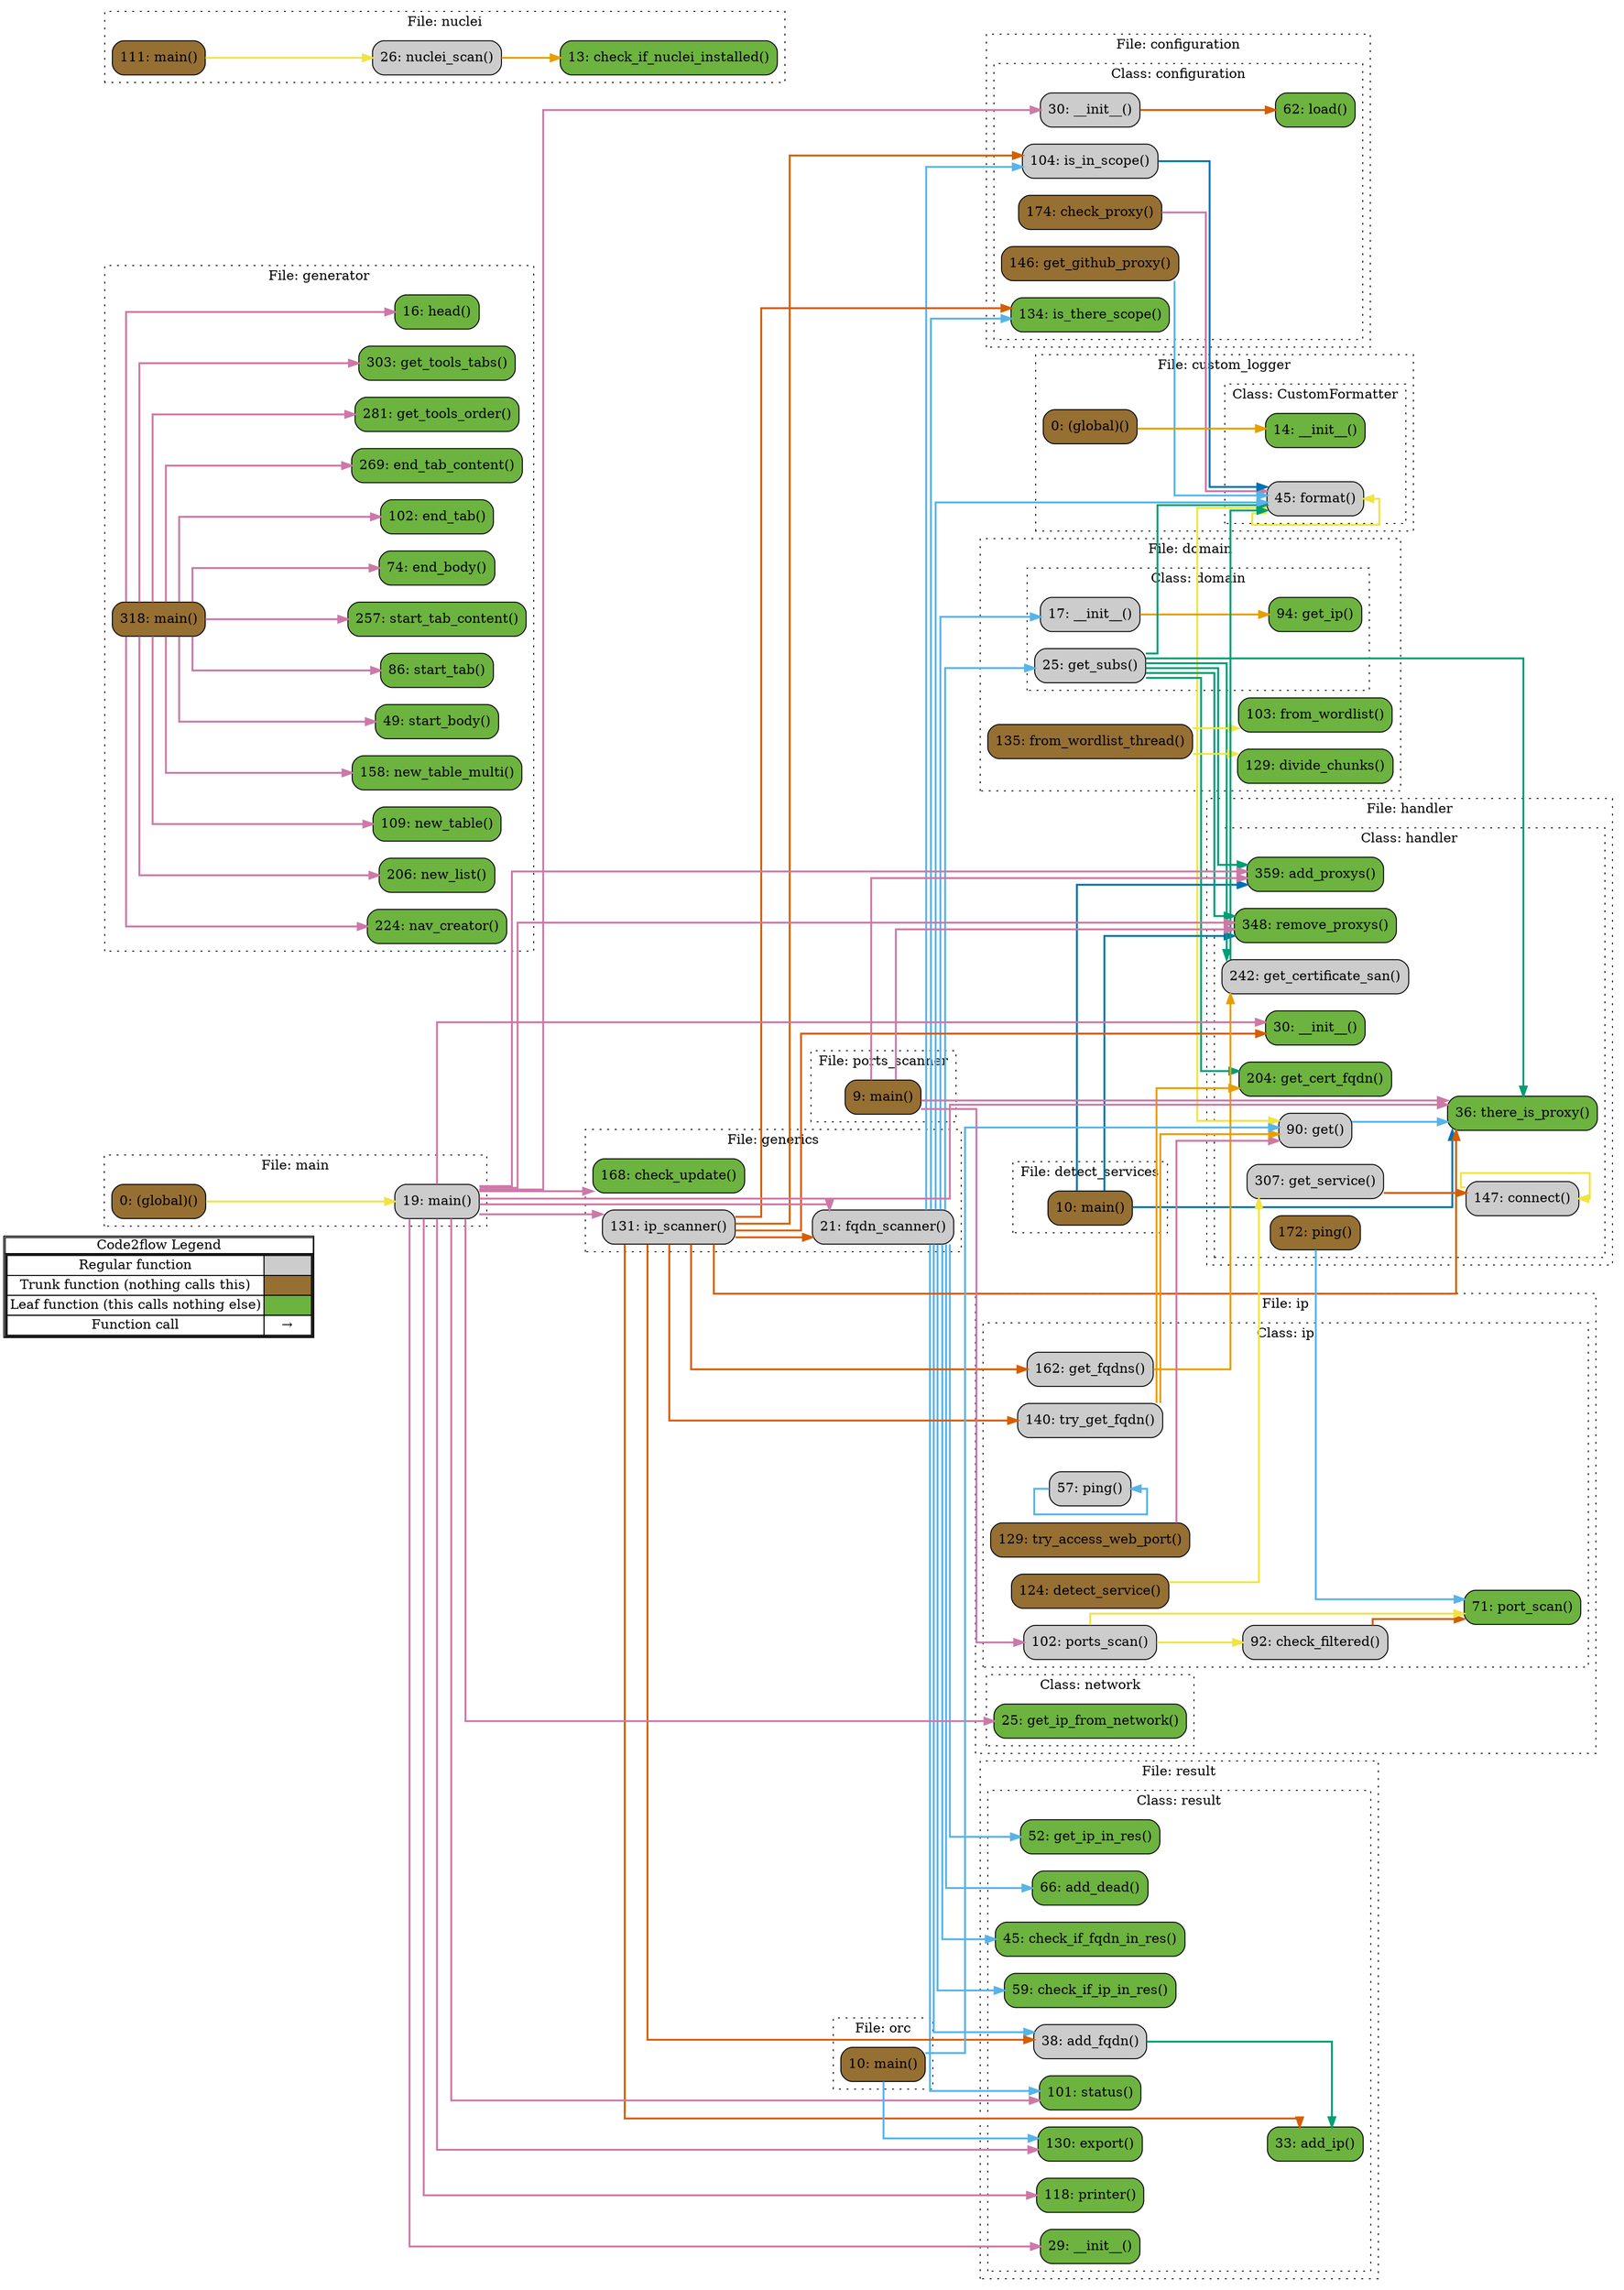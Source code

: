 digraph G {
concentrate=true;
splines="ortho";
rankdir="LR";
subgraph legend{
    rank = min;
    label = "legend";
    Legend [shape=none, margin=0, label = <
        <table cellspacing="0" cellpadding="0" border="1"><tr><td>Code2flow Legend</td></tr><tr><td>
        <table cellspacing="0">
        <tr><td>Regular function</td><td width="50px" bgcolor='#cccccc'></td></tr>
        <tr><td>Trunk function (nothing calls this)</td><td bgcolor='#966F33'></td></tr>
        <tr><td>Leaf function (this calls nothing else)</td><td bgcolor='#6db33f'></td></tr>
        <tr><td>Function call</td><td><font color='black'>&#8594;</font></td></tr>
        </table></td></tr></table>
        >];
}node_d8e6fe76 [label="30: __init__()" name="configuration::configuration.__init__" shape="rect" style="rounded,filled" fillcolor="#cccccc" ];
node_54843e07 [label="174: check_proxy()" name="configuration::configuration.check_proxy" shape="rect" style="rounded,filled" fillcolor="#966F33" ];
node_67c94a92 [label="146: get_github_proxy()" name="configuration::configuration.get_github_proxy" shape="rect" style="rounded,filled" fillcolor="#966F33" ];
node_f106ffdd [label="104: is_in_scope()" name="configuration::configuration.is_in_scope" shape="rect" style="rounded,filled" fillcolor="#cccccc" ];
node_3d57a0d9 [label="134: is_there_scope()" name="configuration::configuration.is_there_scope" shape="rect" style="rounded,filled" fillcolor="#6db33f" ];
node_e658bd56 [label="62: load()" name="configuration::configuration.load" shape="rect" style="rounded,filled" fillcolor="#6db33f" ];
node_0395d881 [label="0: (global)()" name="custom_logger::(global)" shape="rect" style="rounded,filled" fillcolor="#966F33" ];
node_5a1c2580 [label="14: __init__()" name="custom_logger::CustomFormatter.__init__" shape="rect" style="rounded,filled" fillcolor="#6db33f" ];
node_9ac38d04 [label="45: format()" name="custom_logger::CustomFormatter.format" shape="rect" style="rounded,filled" fillcolor="#cccccc" ];
node_c2a3ea15 [label="10: main()" name="detect_services::main" shape="rect" style="rounded,filled" fillcolor="#966F33" ];
node_2b6b75ea [label="129: divide_chunks()" name="domain::divide_chunks" shape="rect" style="rounded,filled" fillcolor="#6db33f" ];
node_d004d4f1 [label="17: __init__()" name="domain::domain.__init__" shape="rect" style="rounded,filled" fillcolor="#cccccc" ];
node_abf51229 [label="94: get_ip()" name="domain::domain.get_ip" shape="rect" style="rounded,filled" fillcolor="#6db33f" ];
node_2e1cec43 [label="25: get_subs()" name="domain::domain.get_subs" shape="rect" style="rounded,filled" fillcolor="#cccccc" ];
node_d152ced4 [label="103: from_wordlist()" name="domain::from_wordlist" shape="rect" style="rounded,filled" fillcolor="#6db33f" ];
node_a55eb15c [label="135: from_wordlist_thread()" name="domain::from_wordlist_thread" shape="rect" style="rounded,filled" fillcolor="#966F33" ];
node_104e9e3a [label="74: end_body()" name="generator::end_body" shape="rect" style="rounded,filled" fillcolor="#6db33f" ];
node_fafcffdb [label="102: end_tab()" name="generator::end_tab" shape="rect" style="rounded,filled" fillcolor="#6db33f" ];
node_61fe5b68 [label="269: end_tab_content()" name="generator::end_tab_content" shape="rect" style="rounded,filled" fillcolor="#6db33f" ];
node_78926357 [label="281: get_tools_order()" name="generator::get_tools_order" shape="rect" style="rounded,filled" fillcolor="#6db33f" ];
node_e780f34b [label="303: get_tools_tabs()" name="generator::get_tools_tabs" shape="rect" style="rounded,filled" fillcolor="#6db33f" ];
node_ef12adca [label="16: head()" name="generator::head" shape="rect" style="rounded,filled" fillcolor="#6db33f" ];
node_61189907 [label="318: main()" name="generator::main" shape="rect" style="rounded,filled" fillcolor="#966F33" ];
node_bb165181 [label="224: nav_creator()" name="generator::nav_creator" shape="rect" style="rounded,filled" fillcolor="#6db33f" ];
node_9b73f27d [label="206: new_list()" name="generator::new_list" shape="rect" style="rounded,filled" fillcolor="#6db33f" ];
node_5a05a6b2 [label="109: new_table()" name="generator::new_table" shape="rect" style="rounded,filled" fillcolor="#6db33f" ];
node_16ed161f [label="158: new_table_multi()" name="generator::new_table_multi" shape="rect" style="rounded,filled" fillcolor="#6db33f" ];
node_8447ee2b [label="49: start_body()" name="generator::start_body" shape="rect" style="rounded,filled" fillcolor="#6db33f" ];
node_ac37c746 [label="86: start_tab()" name="generator::start_tab" shape="rect" style="rounded,filled" fillcolor="#6db33f" ];
node_44474705 [label="257: start_tab_content()" name="generator::start_tab_content" shape="rect" style="rounded,filled" fillcolor="#6db33f" ];
node_def61bf9 [label="168: check_update()" name="generics::check_update" shape="rect" style="rounded,filled" fillcolor="#6db33f" ];
node_9d9ce622 [label="21: fqdn_scanner()" name="generics::fqdn_scanner" shape="rect" style="rounded,filled" fillcolor="#cccccc" ];
node_2bfcdd66 [label="131: ip_scanner()" name="generics::ip_scanner" shape="rect" style="rounded,filled" fillcolor="#cccccc" ];
node_a5990a45 [label="30: __init__()" name="handler::handler.__init__" shape="rect" style="rounded,filled" fillcolor="#6db33f" ];
node_22594a0f [label="359: add_proxys()" name="handler::handler.add_proxys" shape="rect" style="rounded,filled" fillcolor="#6db33f" ];
node_ade5a6d4 [label="147: connect()" name="handler::handler.connect" shape="rect" style="rounded,filled" fillcolor="#cccccc" ];
node_20fe7ba2 [label="90: get()" name="handler::handler.get" shape="rect" style="rounded,filled" fillcolor="#cccccc" ];
node_2cca6613 [label="204: get_cert_fqdn()" name="handler::handler.get_cert_fqdn" shape="rect" style="rounded,filled" fillcolor="#6db33f" ];
node_9e7a72e3 [label="242: get_certificate_san()" name="handler::handler.get_certificate_san" shape="rect" style="rounded,filled" fillcolor="#cccccc" ];
node_cb70bd76 [label="307: get_service()" name="handler::handler.get_service" shape="rect" style="rounded,filled" fillcolor="#cccccc" ];
node_0d0cded2 [label="172: ping()" name="handler::handler.ping" shape="rect" style="rounded,filled" fillcolor="#966F33" ];
node_8ae390bf [label="348: remove_proxys()" name="handler::handler.remove_proxys" shape="rect" style="rounded,filled" fillcolor="#6db33f" ];
node_01978113 [label="36: there_is_proxy()" name="handler::handler.there_is_proxy" shape="rect" style="rounded,filled" fillcolor="#6db33f" ];
node_c9fd881e [label="92: check_filtered()" name="ip::ip.check_filtered" shape="rect" style="rounded,filled" fillcolor="#cccccc" ];
node_f5da674c [label="124: detect_service()" name="ip::ip.detect_service" shape="rect" style="rounded,filled" fillcolor="#966F33" ];
node_573fc0a1 [label="162: get_fqdns()" name="ip::ip.get_fqdns" shape="rect" style="rounded,filled" fillcolor="#cccccc" ];
node_e5b5f692 [label="57: ping()" name="ip::ip.ping" shape="rect" style="rounded,filled" fillcolor="#cccccc" ];
node_2833bdc4 [label="71: port_scan()" name="ip::ip.port_scan" shape="rect" style="rounded,filled" fillcolor="#6db33f" ];
node_216999f4 [label="102: ports_scan()" name="ip::ip.ports_scan" shape="rect" style="rounded,filled" fillcolor="#cccccc" ];
node_1ea27927 [label="129: try_access_web_port()" name="ip::ip.try_access_web_port" shape="rect" style="rounded,filled" fillcolor="#966F33" ];
node_c2885191 [label="140: try_get_fqdn()" name="ip::ip.try_get_fqdn" shape="rect" style="rounded,filled" fillcolor="#cccccc" ];
node_7c888d4b [label="25: get_ip_from_network()" name="ip::network.get_ip_from_network" shape="rect" style="rounded,filled" fillcolor="#6db33f" ];
node_2e6aeb0c [label="0: (global)()" name="main::(global)" shape="rect" style="rounded,filled" fillcolor="#966F33" ];
node_457c6d0f [label="19: main()" name="main::main" shape="rect" style="rounded,filled" fillcolor="#cccccc" ];
node_3c26dab6 [label="13: check_if_nuclei_installed()" name="nuclei::check_if_nuclei_installed" shape="rect" style="rounded,filled" fillcolor="#6db33f" ];
node_29cec28c [label="111: main()" name="nuclei::main" shape="rect" style="rounded,filled" fillcolor="#966F33" ];
node_030fc791 [label="26: nuclei_scan()" name="nuclei::nuclei_scan" shape="rect" style="rounded,filled" fillcolor="#cccccc" ];
node_9c601232 [label="10: main()" name="orc::main" shape="rect" style="rounded,filled" fillcolor="#966F33" ];
node_20644c17 [label="9: main()" name="ports_scanner::main" shape="rect" style="rounded,filled" fillcolor="#966F33" ];
node_67901e4a [label="29: __init__()" name="result::result.__init__" shape="rect" style="rounded,filled" fillcolor="#6db33f" ];
node_5c4abe22 [label="66: add_dead()" name="result::result.add_dead" shape="rect" style="rounded,filled" fillcolor="#6db33f" ];
node_dc430153 [label="38: add_fqdn()" name="result::result.add_fqdn" shape="rect" style="rounded,filled" fillcolor="#cccccc" ];
node_77c96d5f [label="33: add_ip()" name="result::result.add_ip" shape="rect" style="rounded,filled" fillcolor="#6db33f" ];
node_333b5a9b [label="45: check_if_fqdn_in_res()" name="result::result.check_if_fqdn_in_res" shape="rect" style="rounded,filled" fillcolor="#6db33f" ];
node_03d67f8e [label="59: check_if_ip_in_res()" name="result::result.check_if_ip_in_res" shape="rect" style="rounded,filled" fillcolor="#6db33f" ];
node_3a7d947e [label="130: export()" name="result::result.export" shape="rect" style="rounded,filled" fillcolor="#6db33f" ];
node_1834d06d [label="52: get_ip_in_res()" name="result::result.get_ip_in_res" shape="rect" style="rounded,filled" fillcolor="#6db33f" ];
node_bfd60cd6 [label="118: printer()" name="result::result.printer" shape="rect" style="rounded,filled" fillcolor="#6db33f" ];
node_f1c077bc [label="101: status()" name="result::result.status" shape="rect" style="rounded,filled" fillcolor="#6db33f" ];
node_d8e6fe76 -> node_e658bd56 [color="#D55E00" penwidth="2"];
node_54843e07 -> node_9ac38d04 [color="#CC79A7" penwidth="2"];
node_54843e07 -> node_9ac38d04 [color="#CC79A7" penwidth="2"];
node_54843e07 -> node_9ac38d04 [color="#CC79A7" penwidth="2"];
node_54843e07 -> node_9ac38d04 [color="#CC79A7" penwidth="2"];
node_67c94a92 -> node_9ac38d04 [color="#56B4E9" penwidth="2"];
node_67c94a92 -> node_9ac38d04 [color="#56B4E9" penwidth="2"];
node_f106ffdd -> node_9ac38d04 [color="#0072B2" penwidth="2"];
node_0395d881 -> node_5a1c2580 [color="#E69F00" penwidth="2"];
node_9ac38d04 -> node_9ac38d04 [color="#F0E442" penwidth="2"];
node_9ac38d04 -> node_20fe7ba2 [color="#F0E442" penwidth="2"];
node_c2a3ea15 -> node_22594a0f [color="#0072B2" penwidth="2"];
node_c2a3ea15 -> node_8ae390bf [color="#0072B2" penwidth="2"];
node_c2a3ea15 -> node_01978113 [color="#0072B2" penwidth="2"];
node_d004d4f1 -> node_abf51229 [color="#E69F00" penwidth="2"];
node_2e1cec43 -> node_9ac38d04 [color="#009E73" penwidth="2"];
node_2e1cec43 -> node_22594a0f [color="#009E73" penwidth="2"];
node_2e1cec43 -> node_22594a0f [color="#009E73" penwidth="2"];
node_2e1cec43 -> node_2cca6613 [color="#009E73" penwidth="2"];
node_2e1cec43 -> node_9e7a72e3 [color="#009E73" penwidth="2"];
node_2e1cec43 -> node_8ae390bf [color="#009E73" penwidth="2"];
node_2e1cec43 -> node_8ae390bf [color="#009E73" penwidth="2"];
node_2e1cec43 -> node_01978113 [color="#009E73" penwidth="2"];
node_2e1cec43 -> node_01978113 [color="#009E73" penwidth="2"];
node_a55eb15c -> node_2b6b75ea [color="#F0E442" penwidth="2"];
node_a55eb15c -> node_d152ced4 [color="#F0E442" penwidth="2"];
node_61189907 -> node_104e9e3a [color="#CC79A7" penwidth="2"];
node_61189907 -> node_fafcffdb [color="#CC79A7" penwidth="2"];
node_61189907 -> node_61fe5b68 [color="#CC79A7" penwidth="2"];
node_61189907 -> node_78926357 [color="#CC79A7" penwidth="2"];
node_61189907 -> node_e780f34b [color="#CC79A7" penwidth="2"];
node_61189907 -> node_ef12adca [color="#CC79A7" penwidth="2"];
node_61189907 -> node_bb165181 [color="#CC79A7" penwidth="2"];
node_61189907 -> node_9b73f27d [color="#CC79A7" penwidth="2"];
node_61189907 -> node_5a05a6b2 [color="#CC79A7" penwidth="2"];
node_61189907 -> node_16ed161f [color="#CC79A7" penwidth="2"];
node_61189907 -> node_8447ee2b [color="#CC79A7" penwidth="2"];
node_61189907 -> node_ac37c746 [color="#CC79A7" penwidth="2"];
node_61189907 -> node_44474705 [color="#CC79A7" penwidth="2"];
node_9d9ce622 -> node_f106ffdd [color="#56B4E9" penwidth="2"];
node_9d9ce622 -> node_f106ffdd [color="#56B4E9" penwidth="2"];
node_9d9ce622 -> node_3d57a0d9 [color="#56B4E9" penwidth="2"];
node_9d9ce622 -> node_3d57a0d9 [color="#56B4E9" penwidth="2"];
node_9d9ce622 -> node_3d57a0d9 [color="#56B4E9" penwidth="2"];
node_9d9ce622 -> node_3d57a0d9 [color="#56B4E9" penwidth="2"];
node_9d9ce622 -> node_3d57a0d9 [color="#56B4E9" penwidth="2"];
node_9d9ce622 -> node_9ac38d04 [color="#56B4E9" penwidth="2"];
node_9d9ce622 -> node_9ac38d04 [color="#56B4E9" penwidth="2"];
node_9d9ce622 -> node_9ac38d04 [color="#56B4E9" penwidth="2"];
node_9d9ce622 -> node_9ac38d04 [color="#56B4E9" penwidth="2"];
node_9d9ce622 -> node_d004d4f1 [color="#56B4E9" penwidth="2"];
node_9d9ce622 -> node_2e1cec43 [color="#56B4E9" penwidth="2"];
node_9d9ce622 -> node_5c4abe22 [color="#56B4E9" penwidth="2"];
node_9d9ce622 -> node_5c4abe22 [color="#56B4E9" penwidth="2"];
node_9d9ce622 -> node_5c4abe22 [color="#56B4E9" penwidth="2"];
node_9d9ce622 -> node_dc430153 [color="#56B4E9" penwidth="2"];
node_9d9ce622 -> node_dc430153 [color="#56B4E9" penwidth="2"];
node_9d9ce622 -> node_dc430153 [color="#56B4E9" penwidth="2"];
node_9d9ce622 -> node_333b5a9b [color="#56B4E9" penwidth="2"];
node_9d9ce622 -> node_333b5a9b [color="#56B4E9" penwidth="2"];
node_9d9ce622 -> node_03d67f8e [color="#56B4E9" penwidth="2"];
node_9d9ce622 -> node_03d67f8e [color="#56B4E9" penwidth="2"];
node_9d9ce622 -> node_03d67f8e [color="#56B4E9" penwidth="2"];
node_9d9ce622 -> node_1834d06d [color="#56B4E9" penwidth="2"];
node_9d9ce622 -> node_1834d06d [color="#56B4E9" penwidth="2"];
node_9d9ce622 -> node_1834d06d [color="#56B4E9" penwidth="2"];
node_9d9ce622 -> node_f1c077bc [color="#56B4E9" penwidth="2"];
node_9d9ce622 -> node_f1c077bc [color="#56B4E9" penwidth="2"];
node_2bfcdd66 -> node_f106ffdd [color="#D55E00" penwidth="2"];
node_2bfcdd66 -> node_3d57a0d9 [color="#D55E00" penwidth="2"];
node_2bfcdd66 -> node_3d57a0d9 [color="#D55E00" penwidth="2"];
node_2bfcdd66 -> node_9d9ce622 [color="#D55E00" penwidth="2"];
node_2bfcdd66 -> node_a5990a45 [color="#D55E00" penwidth="2"];
node_2bfcdd66 -> node_01978113 [color="#D55E00" penwidth="2"];
node_2bfcdd66 -> node_573fc0a1 [color="#D55E00" penwidth="2"];
node_2bfcdd66 -> node_573fc0a1 [color="#D55E00" penwidth="2"];
node_2bfcdd66 -> node_c2885191 [color="#D55E00" penwidth="2"];
node_2bfcdd66 -> node_c2885191 [color="#D55E00" penwidth="2"];
node_2bfcdd66 -> node_dc430153 [color="#D55E00" penwidth="2"];
node_2bfcdd66 -> node_77c96d5f [color="#D55E00" penwidth="2"];
node_ade5a6d4 -> node_ade5a6d4 [color="#F0E442" penwidth="2"];
node_ade5a6d4 -> node_ade5a6d4 [color="#F0E442" penwidth="2"];
node_20fe7ba2 -> node_01978113 [color="#56B4E9" penwidth="2"];
node_9e7a72e3 -> node_9ac38d04 [color="#009E73" penwidth="2"];
node_cb70bd76 -> node_ade5a6d4 [color="#D55E00" penwidth="2"];
node_cb70bd76 -> node_ade5a6d4 [color="#D55E00" penwidth="2"];
node_cb70bd76 -> node_ade5a6d4 [color="#D55E00" penwidth="2"];
node_0d0cded2 -> node_2833bdc4 [color="#56B4E9" penwidth="2"];
node_c9fd881e -> node_2833bdc4 [color="#D55E00" penwidth="2"];
node_f5da674c -> node_cb70bd76 [color="#F0E442" penwidth="2"];
node_573fc0a1 -> node_9e7a72e3 [color="#E69F00" penwidth="2"];
node_e5b5f692 -> node_e5b5f692 [color="#56B4E9" penwidth="2"];
node_216999f4 -> node_c9fd881e [color="#F0E442" penwidth="2"];
node_216999f4 -> node_2833bdc4 [color="#F0E442" penwidth="2"];
node_1ea27927 -> node_20fe7ba2 [color="#CC79A7" penwidth="2"];
node_1ea27927 -> node_20fe7ba2 [color="#CC79A7" penwidth="2"];
node_c2885191 -> node_20fe7ba2 [color="#E69F00" penwidth="2"];
node_c2885191 -> node_20fe7ba2 [color="#E69F00" penwidth="2"];
node_c2885191 -> node_2cca6613 [color="#E69F00" penwidth="2"];
node_2e6aeb0c -> node_457c6d0f [color="#F0E442" penwidth="2"];
node_457c6d0f -> node_d8e6fe76 [color="#CC79A7" penwidth="2"];
node_457c6d0f -> node_d8e6fe76 [color="#CC79A7" penwidth="2"];
node_457c6d0f -> node_def61bf9 [color="#CC79A7" penwidth="2"];
node_457c6d0f -> node_9d9ce622 [color="#CC79A7" penwidth="2"];
node_457c6d0f -> node_2bfcdd66 [color="#CC79A7" penwidth="2"];
node_457c6d0f -> node_2bfcdd66 [color="#CC79A7" penwidth="2"];
node_457c6d0f -> node_a5990a45 [color="#CC79A7" penwidth="2"];
node_457c6d0f -> node_a5990a45 [color="#CC79A7" penwidth="2"];
node_457c6d0f -> node_22594a0f [color="#CC79A7" penwidth="2"];
node_457c6d0f -> node_8ae390bf [color="#CC79A7" penwidth="2"];
node_457c6d0f -> node_01978113 [color="#CC79A7" penwidth="2"];
node_457c6d0f -> node_7c888d4b [color="#CC79A7" penwidth="2"];
node_457c6d0f -> node_67901e4a [color="#CC79A7" penwidth="2"];
node_457c6d0f -> node_3a7d947e [color="#CC79A7" penwidth="2"];
node_457c6d0f -> node_3a7d947e [color="#CC79A7" penwidth="2"];
node_457c6d0f -> node_3a7d947e [color="#CC79A7" penwidth="2"];
node_457c6d0f -> node_3a7d947e [color="#CC79A7" penwidth="2"];
node_457c6d0f -> node_bfd60cd6 [color="#CC79A7" penwidth="2"];
node_457c6d0f -> node_bfd60cd6 [color="#CC79A7" penwidth="2"];
node_457c6d0f -> node_f1c077bc [color="#CC79A7" penwidth="2"];
node_457c6d0f -> node_f1c077bc [color="#CC79A7" penwidth="2"];
node_29cec28c -> node_030fc791 [color="#F0E442" penwidth="2"];
node_030fc791 -> node_3c26dab6 [color="#E69F00" penwidth="2"];
node_9c601232 -> node_20fe7ba2 [color="#56B4E9" penwidth="2"];
node_9c601232 -> node_3a7d947e [color="#56B4E9" penwidth="2"];
node_9c601232 -> node_3a7d947e [color="#56B4E9" penwidth="2"];
node_9c601232 -> node_3a7d947e [color="#56B4E9" penwidth="2"];
node_20644c17 -> node_22594a0f [color="#CC79A7" penwidth="2"];
node_20644c17 -> node_8ae390bf [color="#CC79A7" penwidth="2"];
node_20644c17 -> node_01978113 [color="#CC79A7" penwidth="2"];
node_20644c17 -> node_216999f4 [color="#CC79A7" penwidth="2"];
node_dc430153 -> node_77c96d5f [color="#009E73" penwidth="2"];
subgraph cluster_0a57c03c {
    label="File: configuration";
    name="configuration";
    style="filled";
    graph[style=dotted];
    subgraph cluster_26003ecb {
        node_d8e6fe76 node_e658bd56 node_f106ffdd node_3d57a0d9 node_67c94a92 node_54843e07;
        label="Class: configuration";
        name="configuration";
        style="filled";
        graph[style=dotted];
    };
};
subgraph cluster_59f3cc1b {
    node_0395d881;
    label="File: custom_logger";
    name="custom_logger";
    style="filled";
    graph[style=dotted];
    subgraph cluster_cfe38a50 {
        node_5a1c2580 node_9ac38d04;
        label="Class: CustomFormatter";
        name="CustomFormatter";
        style="filled";
        graph[style=dotted];
    };
};
subgraph cluster_816ea78f {
    node_c2a3ea15;
    label="File: detect_services";
    name="detect_services";
    style="filled";
    graph[style=dotted];
};
subgraph cluster_30f79790 {
    node_d152ced4 node_2b6b75ea node_a55eb15c;
    label="File: domain";
    name="domain";
    style="filled";
    graph[style=dotted];
    subgraph cluster_45333cae {
        node_d004d4f1 node_2e1cec43 node_abf51229;
        label="Class: domain";
        name="domain";
        style="filled";
        graph[style=dotted];
    };
};
subgraph cluster_2d5ea9cf {
    node_ef12adca node_8447ee2b node_104e9e3a node_ac37c746 node_fafcffdb node_5a05a6b2 node_16ed161f node_9b73f27d node_bb165181 node_44474705 node_61fe5b68 node_78926357 node_e780f34b node_61189907;
    label="File: generator";
    name="generator";
    style="filled";
    graph[style=dotted];
};
subgraph cluster_f5ab6fe2 {
    node_9d9ce622 node_2bfcdd66 node_def61bf9;
    label="File: generics";
    name="generics";
    style="filled";
    graph[style=dotted];
};
subgraph cluster_f03dd796 {
    label="File: handler";
    name="handler";
    style="filled";
    graph[style=dotted];
    subgraph cluster_55440e6b {
        node_a5990a45 node_01978113 node_20fe7ba2 node_ade5a6d4 node_0d0cded2 node_2cca6613 node_9e7a72e3 node_cb70bd76 node_8ae390bf node_22594a0f;
        label="Class: handler";
        name="handler";
        style="filled";
        graph[style=dotted];
    };
};
subgraph cluster_a8b70598 {
    label="File: ip";
    name="ip";
    style="filled";
    graph[style=dotted];
    subgraph cluster_679f5d88 {
        node_7c888d4b;
        label="Class: network";
        name="network";
        style="filled";
        graph[style=dotted];
    };
    subgraph cluster_9f400c0f {
        node_e5b5f692 node_2833bdc4 node_c9fd881e node_216999f4 node_f5da674c node_1ea27927 node_c2885191 node_573fc0a1;
        label="Class: ip";
        name="ip";
        style="filled";
        graph[style=dotted];
    };
};
subgraph cluster_e060c118 {
    node_457c6d0f node_2e6aeb0c;
    label="File: main";
    name="main";
    style="filled";
    graph[style=dotted];
};
subgraph cluster_9e2b72e4 {
    node_3c26dab6 node_030fc791 node_29cec28c;
    label="File: nuclei";
    name="nuclei";
    style="filled";
    graph[style=dotted];
};
subgraph cluster_d1fe7b7a {
    node_9c601232;
    label="File: orc";
    name="orc";
    style="filled";
    graph[style=dotted];
};
subgraph cluster_afa27278 {
    node_20644c17;
    label="File: ports_scanner";
    name="ports_scanner";
    style="filled";
    graph[style=dotted];
};
subgraph cluster_af6715f5 {
    label="File: result";
    name="result";
    style="filled";
    graph[style=dotted];
    subgraph cluster_6d46ed4d {
        node_67901e4a node_77c96d5f node_dc430153 node_333b5a9b node_1834d06d node_03d67f8e node_5c4abe22 node_f1c077bc node_bfd60cd6 node_3a7d947e;
        label="Class: result";
        name="result";
        style="filled";
        graph[style=dotted];
    };
};
}
